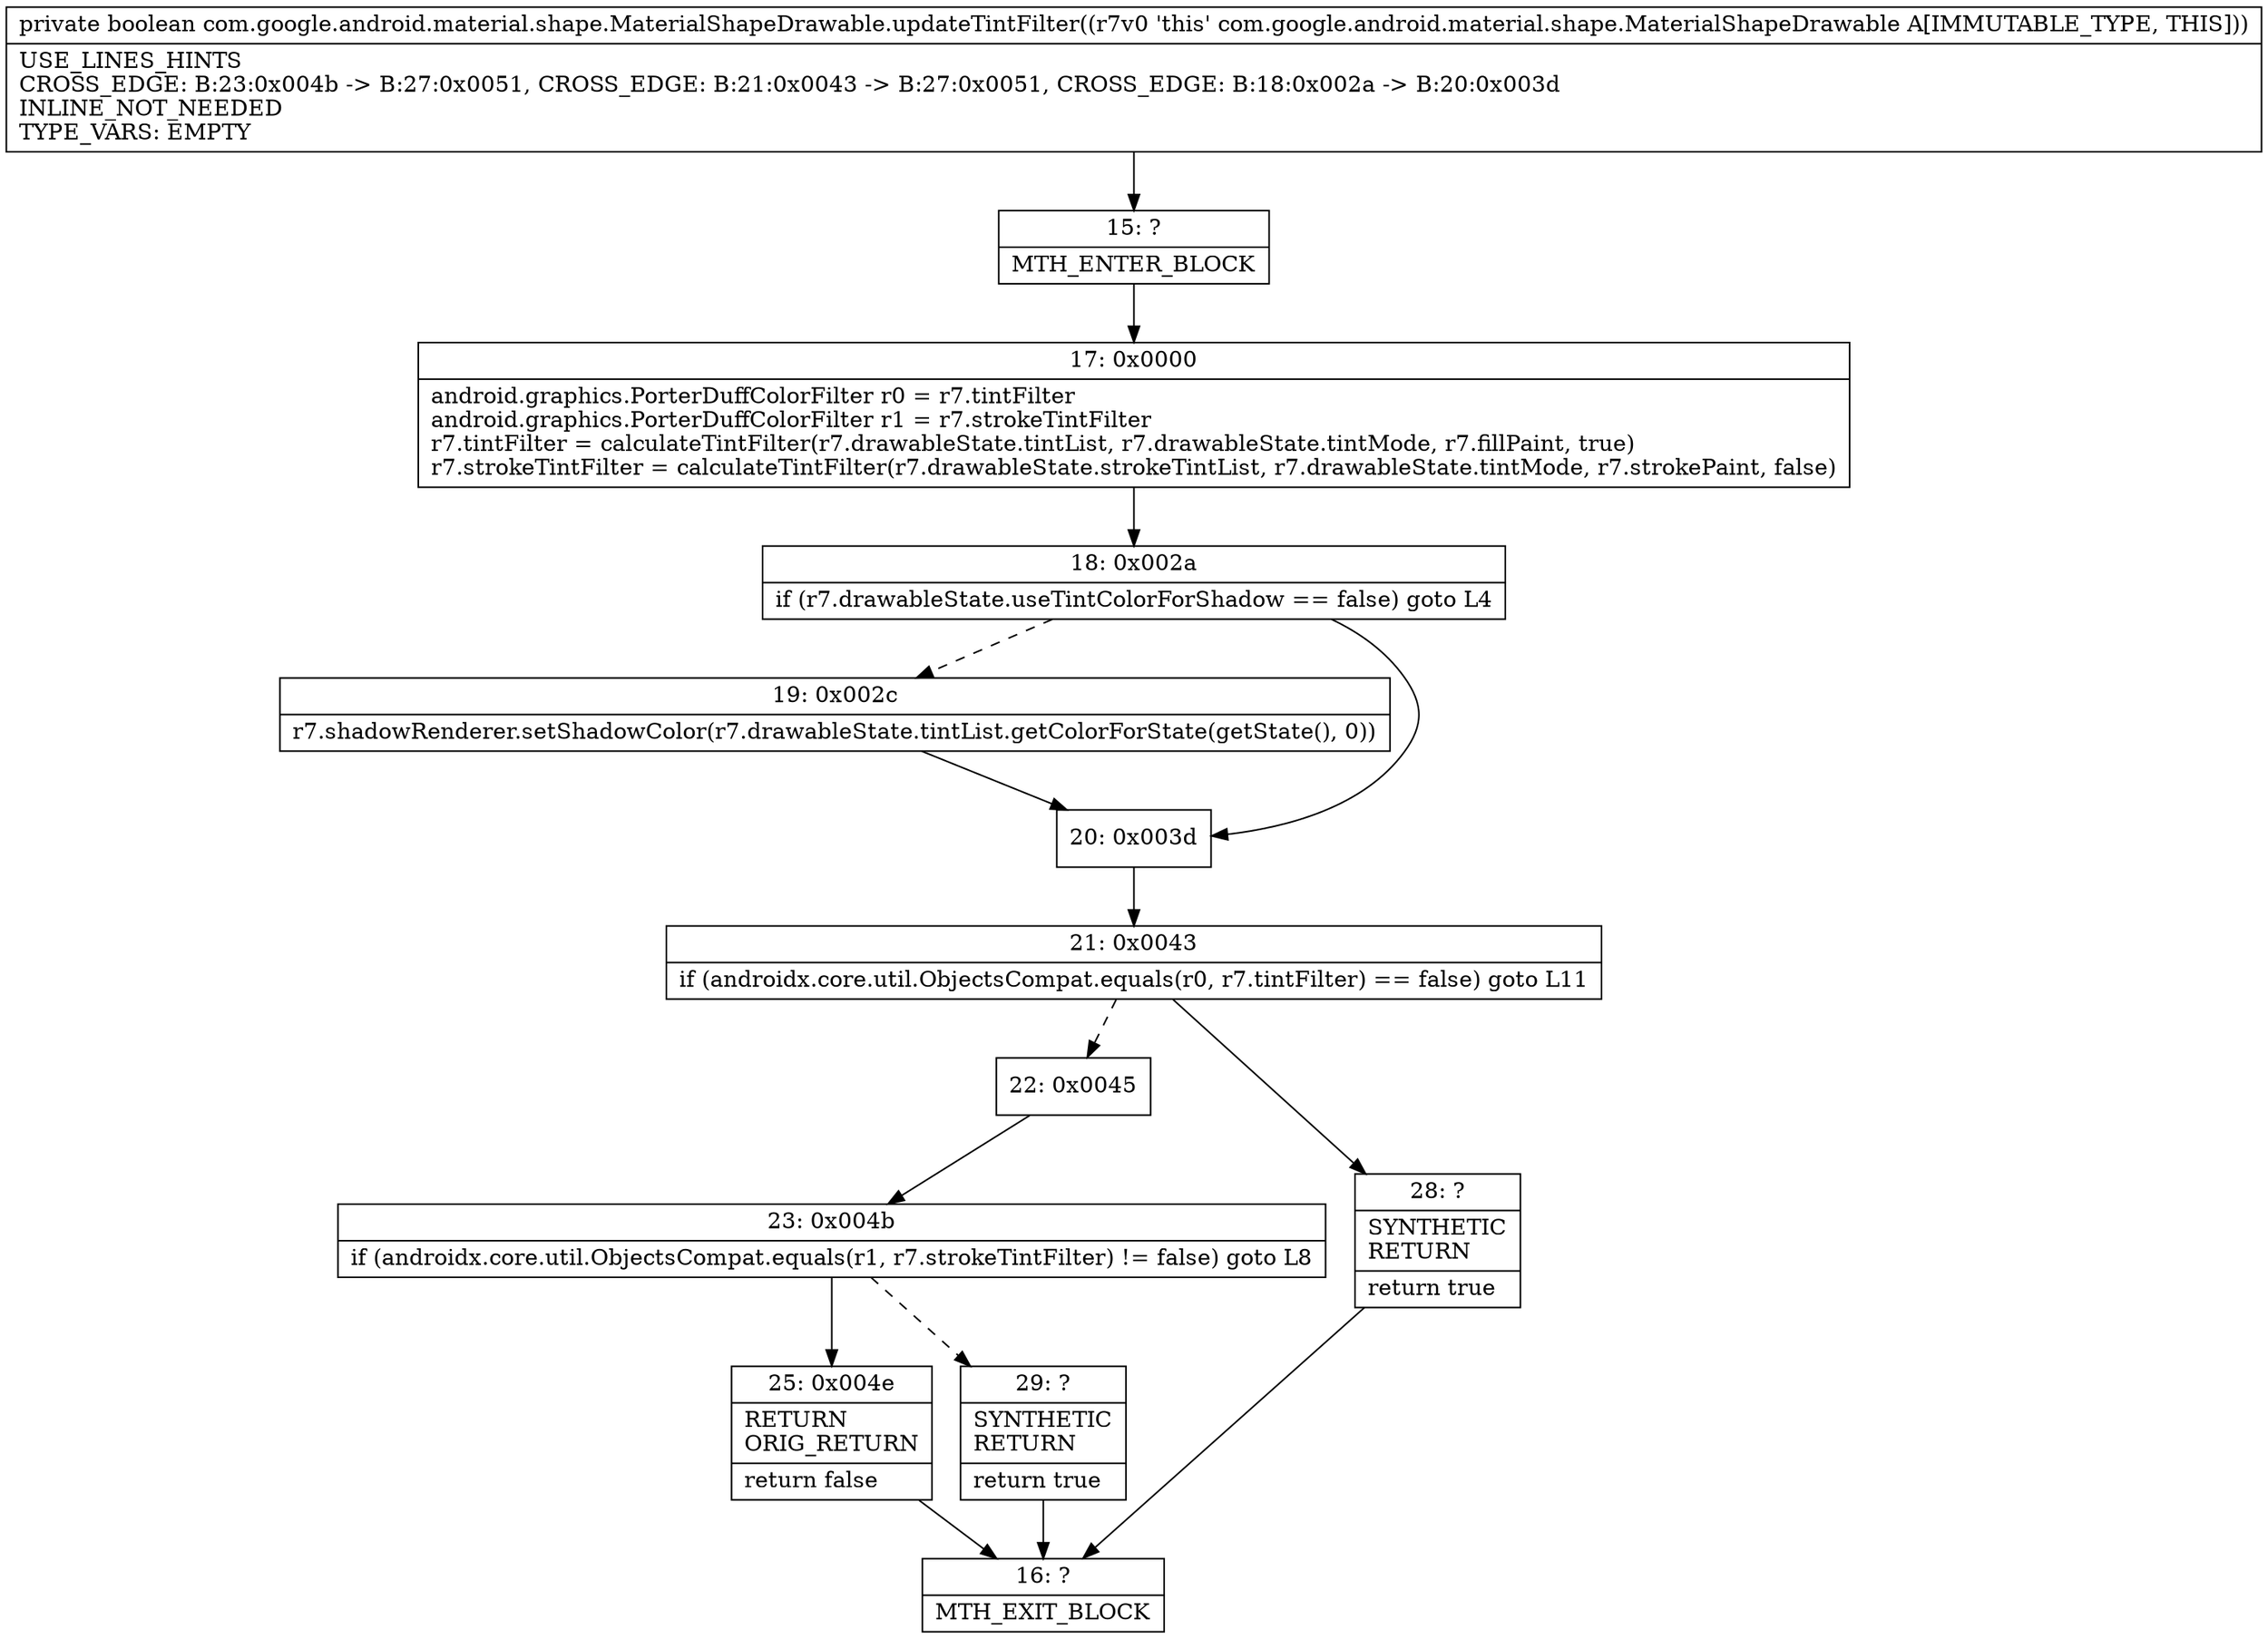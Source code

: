 digraph "CFG forcom.google.android.material.shape.MaterialShapeDrawable.updateTintFilter()Z" {
Node_15 [shape=record,label="{15\:\ ?|MTH_ENTER_BLOCK\l}"];
Node_17 [shape=record,label="{17\:\ 0x0000|android.graphics.PorterDuffColorFilter r0 = r7.tintFilter\landroid.graphics.PorterDuffColorFilter r1 = r7.strokeTintFilter\lr7.tintFilter = calculateTintFilter(r7.drawableState.tintList, r7.drawableState.tintMode, r7.fillPaint, true)\lr7.strokeTintFilter = calculateTintFilter(r7.drawableState.strokeTintList, r7.drawableState.tintMode, r7.strokePaint, false)\l}"];
Node_18 [shape=record,label="{18\:\ 0x002a|if (r7.drawableState.useTintColorForShadow == false) goto L4\l}"];
Node_19 [shape=record,label="{19\:\ 0x002c|r7.shadowRenderer.setShadowColor(r7.drawableState.tintList.getColorForState(getState(), 0))\l}"];
Node_20 [shape=record,label="{20\:\ 0x003d}"];
Node_21 [shape=record,label="{21\:\ 0x0043|if (androidx.core.util.ObjectsCompat.equals(r0, r7.tintFilter) == false) goto L11\l}"];
Node_22 [shape=record,label="{22\:\ 0x0045}"];
Node_23 [shape=record,label="{23\:\ 0x004b|if (androidx.core.util.ObjectsCompat.equals(r1, r7.strokeTintFilter) != false) goto L8\l}"];
Node_25 [shape=record,label="{25\:\ 0x004e|RETURN\lORIG_RETURN\l|return false\l}"];
Node_16 [shape=record,label="{16\:\ ?|MTH_EXIT_BLOCK\l}"];
Node_29 [shape=record,label="{29\:\ ?|SYNTHETIC\lRETURN\l|return true\l}"];
Node_28 [shape=record,label="{28\:\ ?|SYNTHETIC\lRETURN\l|return true\l}"];
MethodNode[shape=record,label="{private boolean com.google.android.material.shape.MaterialShapeDrawable.updateTintFilter((r7v0 'this' com.google.android.material.shape.MaterialShapeDrawable A[IMMUTABLE_TYPE, THIS]))  | USE_LINES_HINTS\lCROSS_EDGE: B:23:0x004b \-\> B:27:0x0051, CROSS_EDGE: B:21:0x0043 \-\> B:27:0x0051, CROSS_EDGE: B:18:0x002a \-\> B:20:0x003d\lINLINE_NOT_NEEDED\lTYPE_VARS: EMPTY\l}"];
MethodNode -> Node_15;Node_15 -> Node_17;
Node_17 -> Node_18;
Node_18 -> Node_19[style=dashed];
Node_18 -> Node_20;
Node_19 -> Node_20;
Node_20 -> Node_21;
Node_21 -> Node_22[style=dashed];
Node_21 -> Node_28;
Node_22 -> Node_23;
Node_23 -> Node_25;
Node_23 -> Node_29[style=dashed];
Node_25 -> Node_16;
Node_29 -> Node_16;
Node_28 -> Node_16;
}

